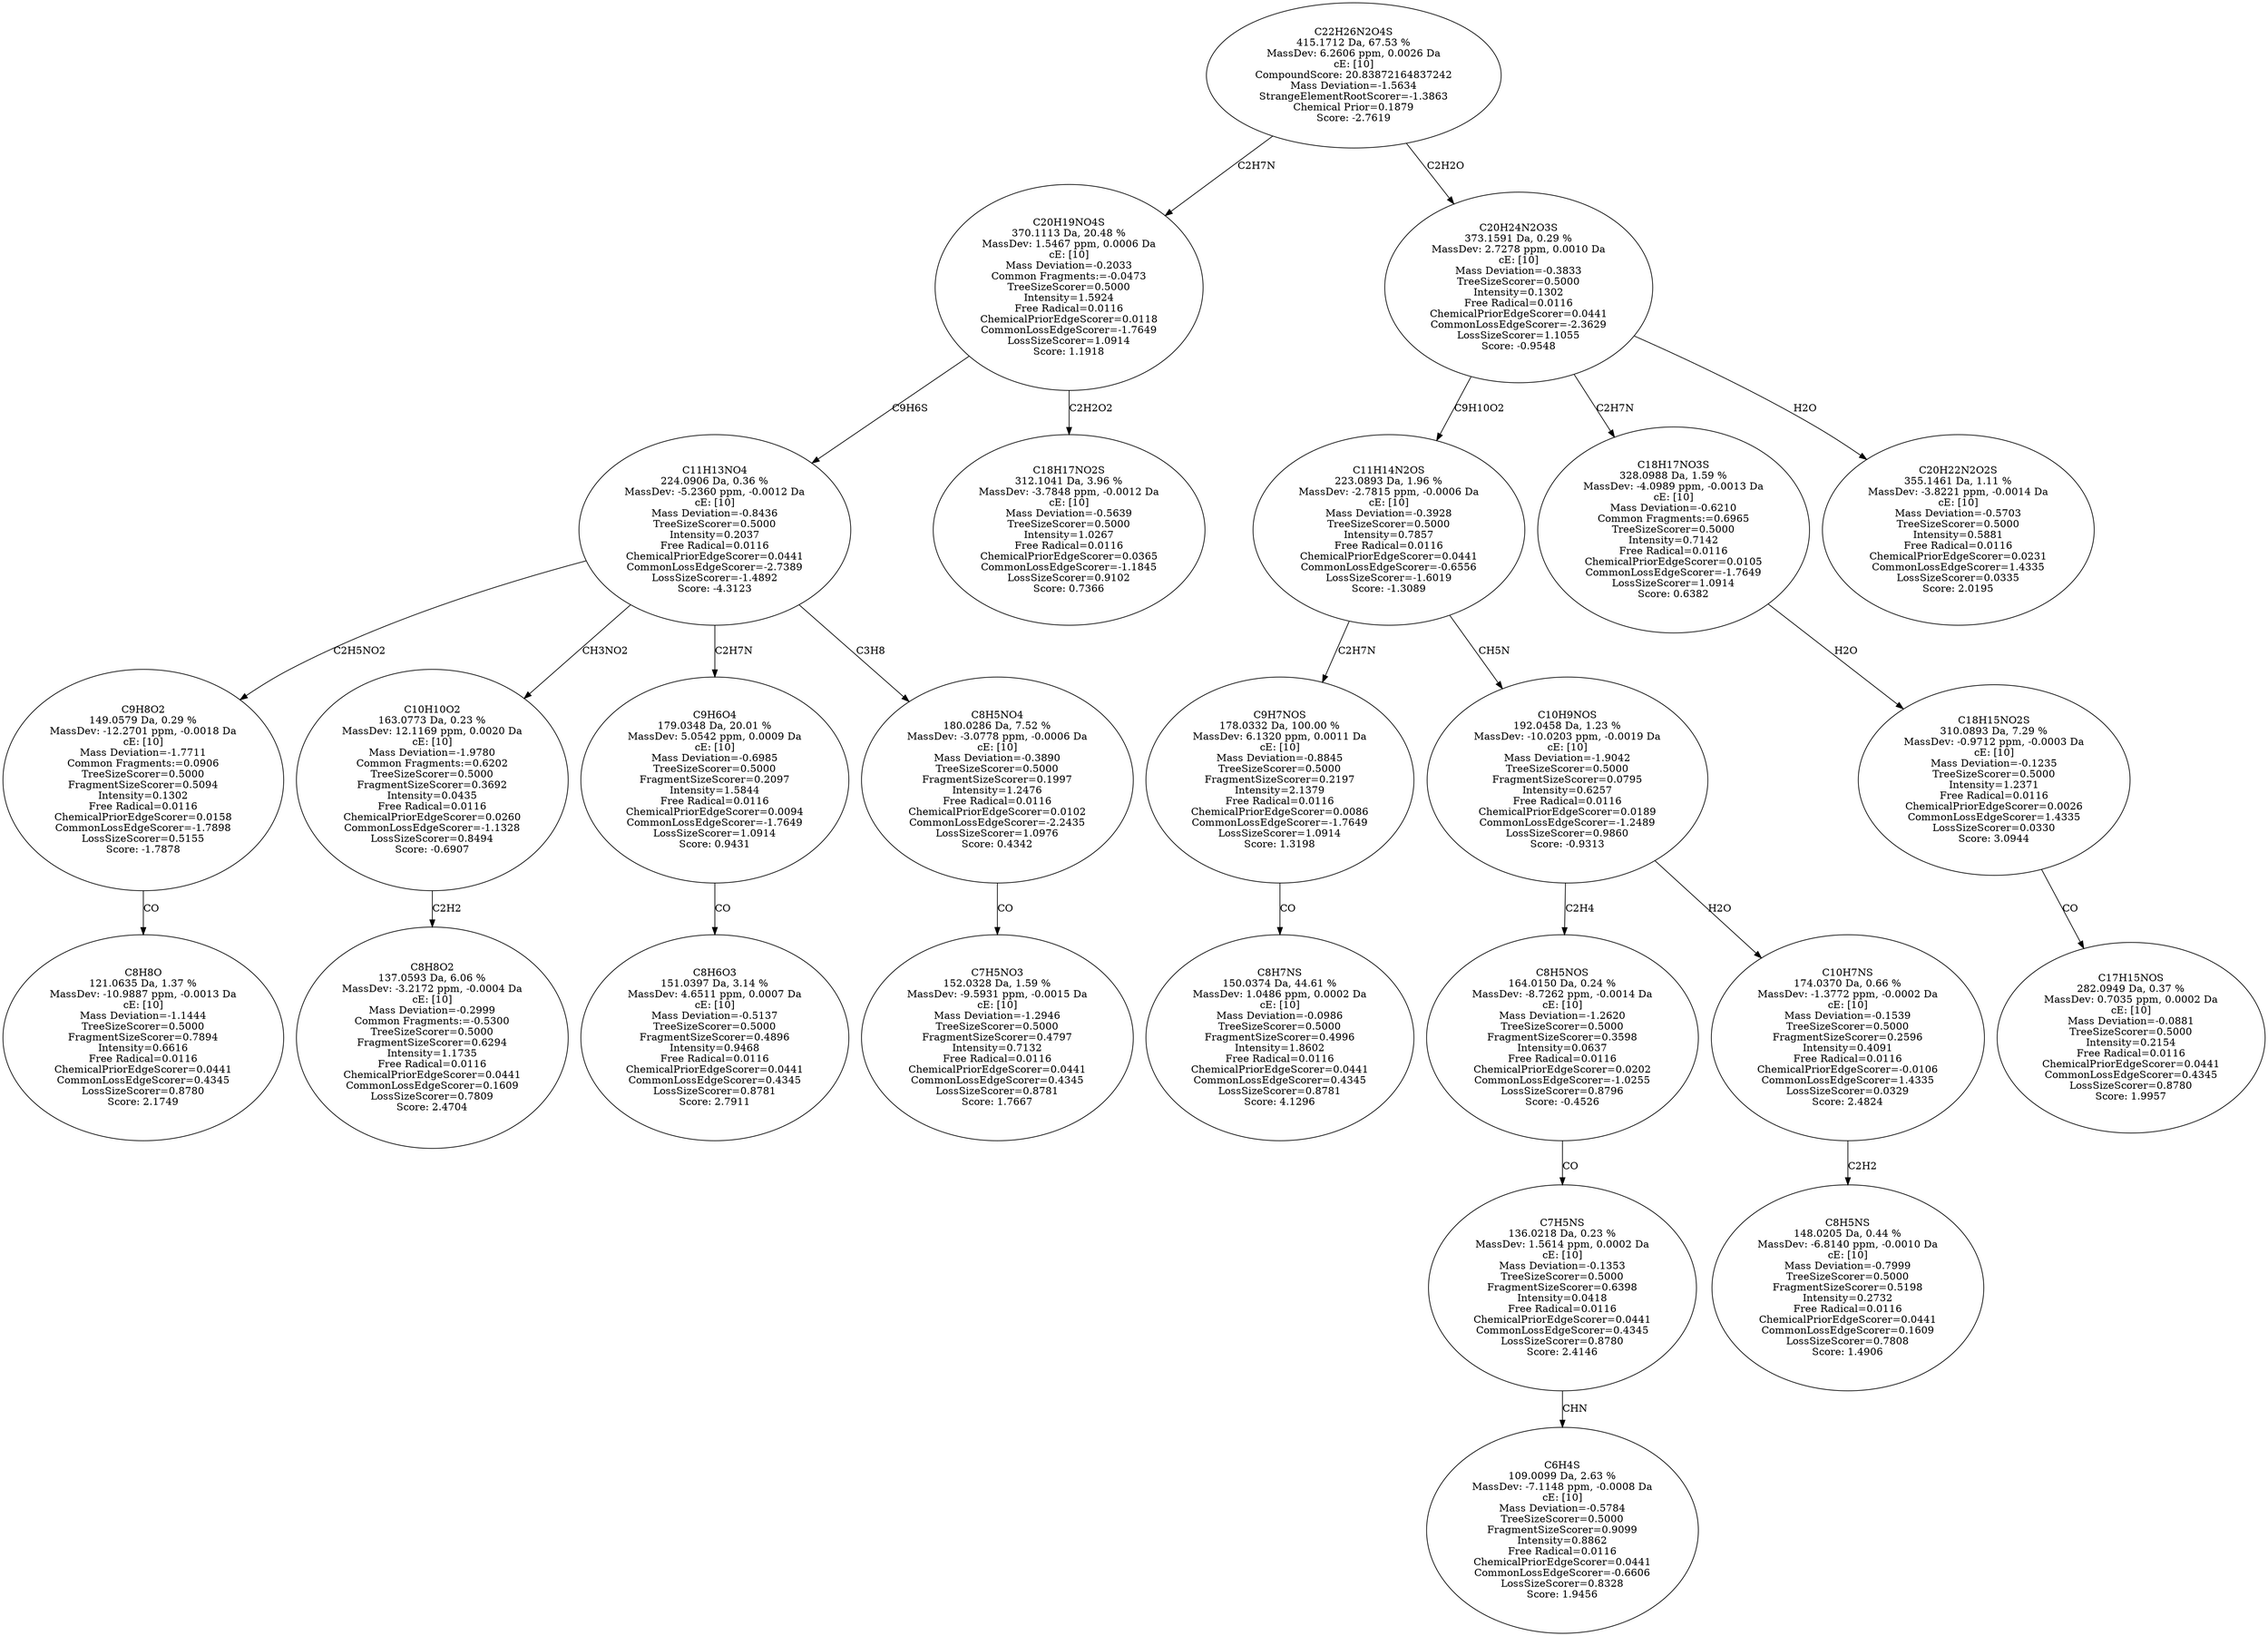 strict digraph {
v1 [label="C8H8O\n121.0635 Da, 1.37 %\nMassDev: -10.9887 ppm, -0.0013 Da\ncE: [10]\nMass Deviation=-1.1444\nTreeSizeScorer=0.5000\nFragmentSizeScorer=0.7894\nIntensity=0.6616\nFree Radical=0.0116\nChemicalPriorEdgeScorer=0.0441\nCommonLossEdgeScorer=0.4345\nLossSizeScorer=0.8780\nScore: 2.1749"];
v2 [label="C9H8O2\n149.0579 Da, 0.29 %\nMassDev: -12.2701 ppm, -0.0018 Da\ncE: [10]\nMass Deviation=-1.7711\nCommon Fragments:=0.0906\nTreeSizeScorer=0.5000\nFragmentSizeScorer=0.5094\nIntensity=0.1302\nFree Radical=0.0116\nChemicalPriorEdgeScorer=0.0158\nCommonLossEdgeScorer=-1.7898\nLossSizeScorer=0.5155\nScore: -1.7878"];
v3 [label="C8H8O2\n137.0593 Da, 6.06 %\nMassDev: -3.2172 ppm, -0.0004 Da\ncE: [10]\nMass Deviation=-0.2999\nCommon Fragments:=-0.5300\nTreeSizeScorer=0.5000\nFragmentSizeScorer=0.6294\nIntensity=1.1735\nFree Radical=0.0116\nChemicalPriorEdgeScorer=0.0441\nCommonLossEdgeScorer=0.1609\nLossSizeScorer=0.7809\nScore: 2.4704"];
v4 [label="C10H10O2\n163.0773 Da, 0.23 %\nMassDev: 12.1169 ppm, 0.0020 Da\ncE: [10]\nMass Deviation=-1.9780\nCommon Fragments:=0.6202\nTreeSizeScorer=0.5000\nFragmentSizeScorer=0.3692\nIntensity=0.0435\nFree Radical=0.0116\nChemicalPriorEdgeScorer=0.0260\nCommonLossEdgeScorer=-1.1328\nLossSizeScorer=0.8494\nScore: -0.6907"];
v5 [label="C8H6O3\n151.0397 Da, 3.14 %\nMassDev: 4.6511 ppm, 0.0007 Da\ncE: [10]\nMass Deviation=-0.5137\nTreeSizeScorer=0.5000\nFragmentSizeScorer=0.4896\nIntensity=0.9468\nFree Radical=0.0116\nChemicalPriorEdgeScorer=0.0441\nCommonLossEdgeScorer=0.4345\nLossSizeScorer=0.8781\nScore: 2.7911"];
v6 [label="C9H6O4\n179.0348 Da, 20.01 %\nMassDev: 5.0542 ppm, 0.0009 Da\ncE: [10]\nMass Deviation=-0.6985\nTreeSizeScorer=0.5000\nFragmentSizeScorer=0.2097\nIntensity=1.5844\nFree Radical=0.0116\nChemicalPriorEdgeScorer=0.0094\nCommonLossEdgeScorer=-1.7649\nLossSizeScorer=1.0914\nScore: 0.9431"];
v7 [label="C7H5NO3\n152.0328 Da, 1.59 %\nMassDev: -9.5931 ppm, -0.0015 Da\ncE: [10]\nMass Deviation=-1.2946\nTreeSizeScorer=0.5000\nFragmentSizeScorer=0.4797\nIntensity=0.7132\nFree Radical=0.0116\nChemicalPriorEdgeScorer=0.0441\nCommonLossEdgeScorer=0.4345\nLossSizeScorer=0.8781\nScore: 1.7667"];
v8 [label="C8H5NO4\n180.0286 Da, 7.52 %\nMassDev: -3.0778 ppm, -0.0006 Da\ncE: [10]\nMass Deviation=-0.3890\nTreeSizeScorer=0.5000\nFragmentSizeScorer=0.1997\nIntensity=1.2476\nFree Radical=0.0116\nChemicalPriorEdgeScorer=0.0102\nCommonLossEdgeScorer=-2.2435\nLossSizeScorer=1.0976\nScore: 0.4342"];
v9 [label="C11H13NO4\n224.0906 Da, 0.36 %\nMassDev: -5.2360 ppm, -0.0012 Da\ncE: [10]\nMass Deviation=-0.8436\nTreeSizeScorer=0.5000\nIntensity=0.2037\nFree Radical=0.0116\nChemicalPriorEdgeScorer=0.0441\nCommonLossEdgeScorer=-2.7389\nLossSizeScorer=-1.4892\nScore: -4.3123"];
v10 [label="C18H17NO2S\n312.1041 Da, 3.96 %\nMassDev: -3.7848 ppm, -0.0012 Da\ncE: [10]\nMass Deviation=-0.5639\nTreeSizeScorer=0.5000\nIntensity=1.0267\nFree Radical=0.0116\nChemicalPriorEdgeScorer=0.0365\nCommonLossEdgeScorer=-1.1845\nLossSizeScorer=0.9102\nScore: 0.7366"];
v11 [label="C20H19NO4S\n370.1113 Da, 20.48 %\nMassDev: 1.5467 ppm, 0.0006 Da\ncE: [10]\nMass Deviation=-0.2033\nCommon Fragments:=-0.0473\nTreeSizeScorer=0.5000\nIntensity=1.5924\nFree Radical=0.0116\nChemicalPriorEdgeScorer=0.0118\nCommonLossEdgeScorer=-1.7649\nLossSizeScorer=1.0914\nScore: 1.1918"];
v12 [label="C8H7NS\n150.0374 Da, 44.61 %\nMassDev: 1.0486 ppm, 0.0002 Da\ncE: [10]\nMass Deviation=-0.0986\nTreeSizeScorer=0.5000\nFragmentSizeScorer=0.4996\nIntensity=1.8602\nFree Radical=0.0116\nChemicalPriorEdgeScorer=0.0441\nCommonLossEdgeScorer=0.4345\nLossSizeScorer=0.8781\nScore: 4.1296"];
v13 [label="C9H7NOS\n178.0332 Da, 100.00 %\nMassDev: 6.1320 ppm, 0.0011 Da\ncE: [10]\nMass Deviation=-0.8845\nTreeSizeScorer=0.5000\nFragmentSizeScorer=0.2197\nIntensity=2.1379\nFree Radical=0.0116\nChemicalPriorEdgeScorer=0.0086\nCommonLossEdgeScorer=-1.7649\nLossSizeScorer=1.0914\nScore: 1.3198"];
v14 [label="C6H4S\n109.0099 Da, 2.63 %\nMassDev: -7.1148 ppm, -0.0008 Da\ncE: [10]\nMass Deviation=-0.5784\nTreeSizeScorer=0.5000\nFragmentSizeScorer=0.9099\nIntensity=0.8862\nFree Radical=0.0116\nChemicalPriorEdgeScorer=0.0441\nCommonLossEdgeScorer=-0.6606\nLossSizeScorer=0.8328\nScore: 1.9456"];
v15 [label="C7H5NS\n136.0218 Da, 0.23 %\nMassDev: 1.5614 ppm, 0.0002 Da\ncE: [10]\nMass Deviation=-0.1353\nTreeSizeScorer=0.5000\nFragmentSizeScorer=0.6398\nIntensity=0.0418\nFree Radical=0.0116\nChemicalPriorEdgeScorer=0.0441\nCommonLossEdgeScorer=0.4345\nLossSizeScorer=0.8780\nScore: 2.4146"];
v16 [label="C8H5NOS\n164.0150 Da, 0.24 %\nMassDev: -8.7262 ppm, -0.0014 Da\ncE: [10]\nMass Deviation=-1.2620\nTreeSizeScorer=0.5000\nFragmentSizeScorer=0.3598\nIntensity=0.0637\nFree Radical=0.0116\nChemicalPriorEdgeScorer=0.0202\nCommonLossEdgeScorer=-1.0255\nLossSizeScorer=0.8796\nScore: -0.4526"];
v17 [label="C8H5NS\n148.0205 Da, 0.44 %\nMassDev: -6.8140 ppm, -0.0010 Da\ncE: [10]\nMass Deviation=-0.7999\nTreeSizeScorer=0.5000\nFragmentSizeScorer=0.5198\nIntensity=0.2732\nFree Radical=0.0116\nChemicalPriorEdgeScorer=0.0441\nCommonLossEdgeScorer=0.1609\nLossSizeScorer=0.7808\nScore: 1.4906"];
v18 [label="C10H7NS\n174.0370 Da, 0.66 %\nMassDev: -1.3772 ppm, -0.0002 Da\ncE: [10]\nMass Deviation=-0.1539\nTreeSizeScorer=0.5000\nFragmentSizeScorer=0.2596\nIntensity=0.4091\nFree Radical=0.0116\nChemicalPriorEdgeScorer=-0.0106\nCommonLossEdgeScorer=1.4335\nLossSizeScorer=0.0329\nScore: 2.4824"];
v19 [label="C10H9NOS\n192.0458 Da, 1.23 %\nMassDev: -10.0203 ppm, -0.0019 Da\ncE: [10]\nMass Deviation=-1.9042\nTreeSizeScorer=0.5000\nFragmentSizeScorer=0.0795\nIntensity=0.6257\nFree Radical=0.0116\nChemicalPriorEdgeScorer=0.0189\nCommonLossEdgeScorer=-1.2489\nLossSizeScorer=0.9860\nScore: -0.9313"];
v20 [label="C11H14N2OS\n223.0893 Da, 1.96 %\nMassDev: -2.7815 ppm, -0.0006 Da\ncE: [10]\nMass Deviation=-0.3928\nTreeSizeScorer=0.5000\nIntensity=0.7857\nFree Radical=0.0116\nChemicalPriorEdgeScorer=0.0441\nCommonLossEdgeScorer=-0.6556\nLossSizeScorer=-1.6019\nScore: -1.3089"];
v21 [label="C17H15NOS\n282.0949 Da, 0.37 %\nMassDev: 0.7035 ppm, 0.0002 Da\ncE: [10]\nMass Deviation=-0.0881\nTreeSizeScorer=0.5000\nIntensity=0.2154\nFree Radical=0.0116\nChemicalPriorEdgeScorer=0.0441\nCommonLossEdgeScorer=0.4345\nLossSizeScorer=0.8780\nScore: 1.9957"];
v22 [label="C18H15NO2S\n310.0893 Da, 7.29 %\nMassDev: -0.9712 ppm, -0.0003 Da\ncE: [10]\nMass Deviation=-0.1235\nTreeSizeScorer=0.5000\nIntensity=1.2371\nFree Radical=0.0116\nChemicalPriorEdgeScorer=0.0026\nCommonLossEdgeScorer=1.4335\nLossSizeScorer=0.0330\nScore: 3.0944"];
v23 [label="C18H17NO3S\n328.0988 Da, 1.59 %\nMassDev: -4.0989 ppm, -0.0013 Da\ncE: [10]\nMass Deviation=-0.6210\nCommon Fragments:=0.6965\nTreeSizeScorer=0.5000\nIntensity=0.7142\nFree Radical=0.0116\nChemicalPriorEdgeScorer=0.0105\nCommonLossEdgeScorer=-1.7649\nLossSizeScorer=1.0914\nScore: 0.6382"];
v24 [label="C20H22N2O2S\n355.1461 Da, 1.11 %\nMassDev: -3.8221 ppm, -0.0014 Da\ncE: [10]\nMass Deviation=-0.5703\nTreeSizeScorer=0.5000\nIntensity=0.5881\nFree Radical=0.0116\nChemicalPriorEdgeScorer=0.0231\nCommonLossEdgeScorer=1.4335\nLossSizeScorer=0.0335\nScore: 2.0195"];
v25 [label="C20H24N2O3S\n373.1591 Da, 0.29 %\nMassDev: 2.7278 ppm, 0.0010 Da\ncE: [10]\nMass Deviation=-0.3833\nTreeSizeScorer=0.5000\nIntensity=0.1302\nFree Radical=0.0116\nChemicalPriorEdgeScorer=0.0441\nCommonLossEdgeScorer=-2.3629\nLossSizeScorer=1.1055\nScore: -0.9548"];
v26 [label="C22H26N2O4S\n415.1712 Da, 67.53 %\nMassDev: 6.2606 ppm, 0.0026 Da\ncE: [10]\nCompoundScore: 20.83872164837242\nMass Deviation=-1.5634\nStrangeElementRootScorer=-1.3863\nChemical Prior=0.1879\nScore: -2.7619"];
v2 -> v1 [label="CO"];
v9 -> v2 [label="C2H5NO2"];
v4 -> v3 [label="C2H2"];
v9 -> v4 [label="CH3NO2"];
v6 -> v5 [label="CO"];
v9 -> v6 [label="C2H7N"];
v8 -> v7 [label="CO"];
v9 -> v8 [label="C3H8"];
v11 -> v9 [label="C9H6S"];
v11 -> v10 [label="C2H2O2"];
v26 -> v11 [label="C2H7N"];
v13 -> v12 [label="CO"];
v20 -> v13 [label="C2H7N"];
v15 -> v14 [label="CHN"];
v16 -> v15 [label="CO"];
v19 -> v16 [label="C2H4"];
v18 -> v17 [label="C2H2"];
v19 -> v18 [label="H2O"];
v20 -> v19 [label="CH5N"];
v25 -> v20 [label="C9H10O2"];
v22 -> v21 [label="CO"];
v23 -> v22 [label="H2O"];
v25 -> v23 [label="C2H7N"];
v25 -> v24 [label="H2O"];
v26 -> v25 [label="C2H2O"];
}